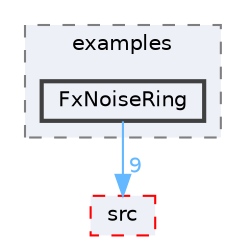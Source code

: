 digraph "FastLED/FastLED/examples/FxNoiseRing"
{
 // LATEX_PDF_SIZE
  bgcolor="transparent";
  edge [fontname=Helvetica,fontsize=10,labelfontname=Helvetica,labelfontsize=10];
  node [fontname=Helvetica,fontsize=10,shape=box,height=0.2,width=0.4];
  compound=true
  subgraph clusterdir_999a185a1a47b3a763bb04a7a263eb0d {
    graph [ bgcolor="#edf0f7", pencolor="grey50", label="examples", fontname=Helvetica,fontsize=10 style="filled,dashed", URL="dir_999a185a1a47b3a763bb04a7a263eb0d.html",tooltip=""]
  dir_7c365e992efa81c4dc54595b7a37b732 [label="FxNoiseRing", fillcolor="#edf0f7", color="grey25", style="filled,bold", URL="dir_7c365e992efa81c4dc54595b7a37b732.html",tooltip=""];
  }
  dir_e6a3de723047763e6a27a3cab040759e [label="src", fillcolor="#edf0f7", color="red", style="filled,dashed", URL="dir_e6a3de723047763e6a27a3cab040759e.html",tooltip=""];
  dir_7c365e992efa81c4dc54595b7a37b732->dir_e6a3de723047763e6a27a3cab040759e [headlabel="9", labeldistance=1.5 headhref="dir_000038_000075.html" href="dir_000038_000075.html" color="steelblue1" fontcolor="steelblue1"];
}
